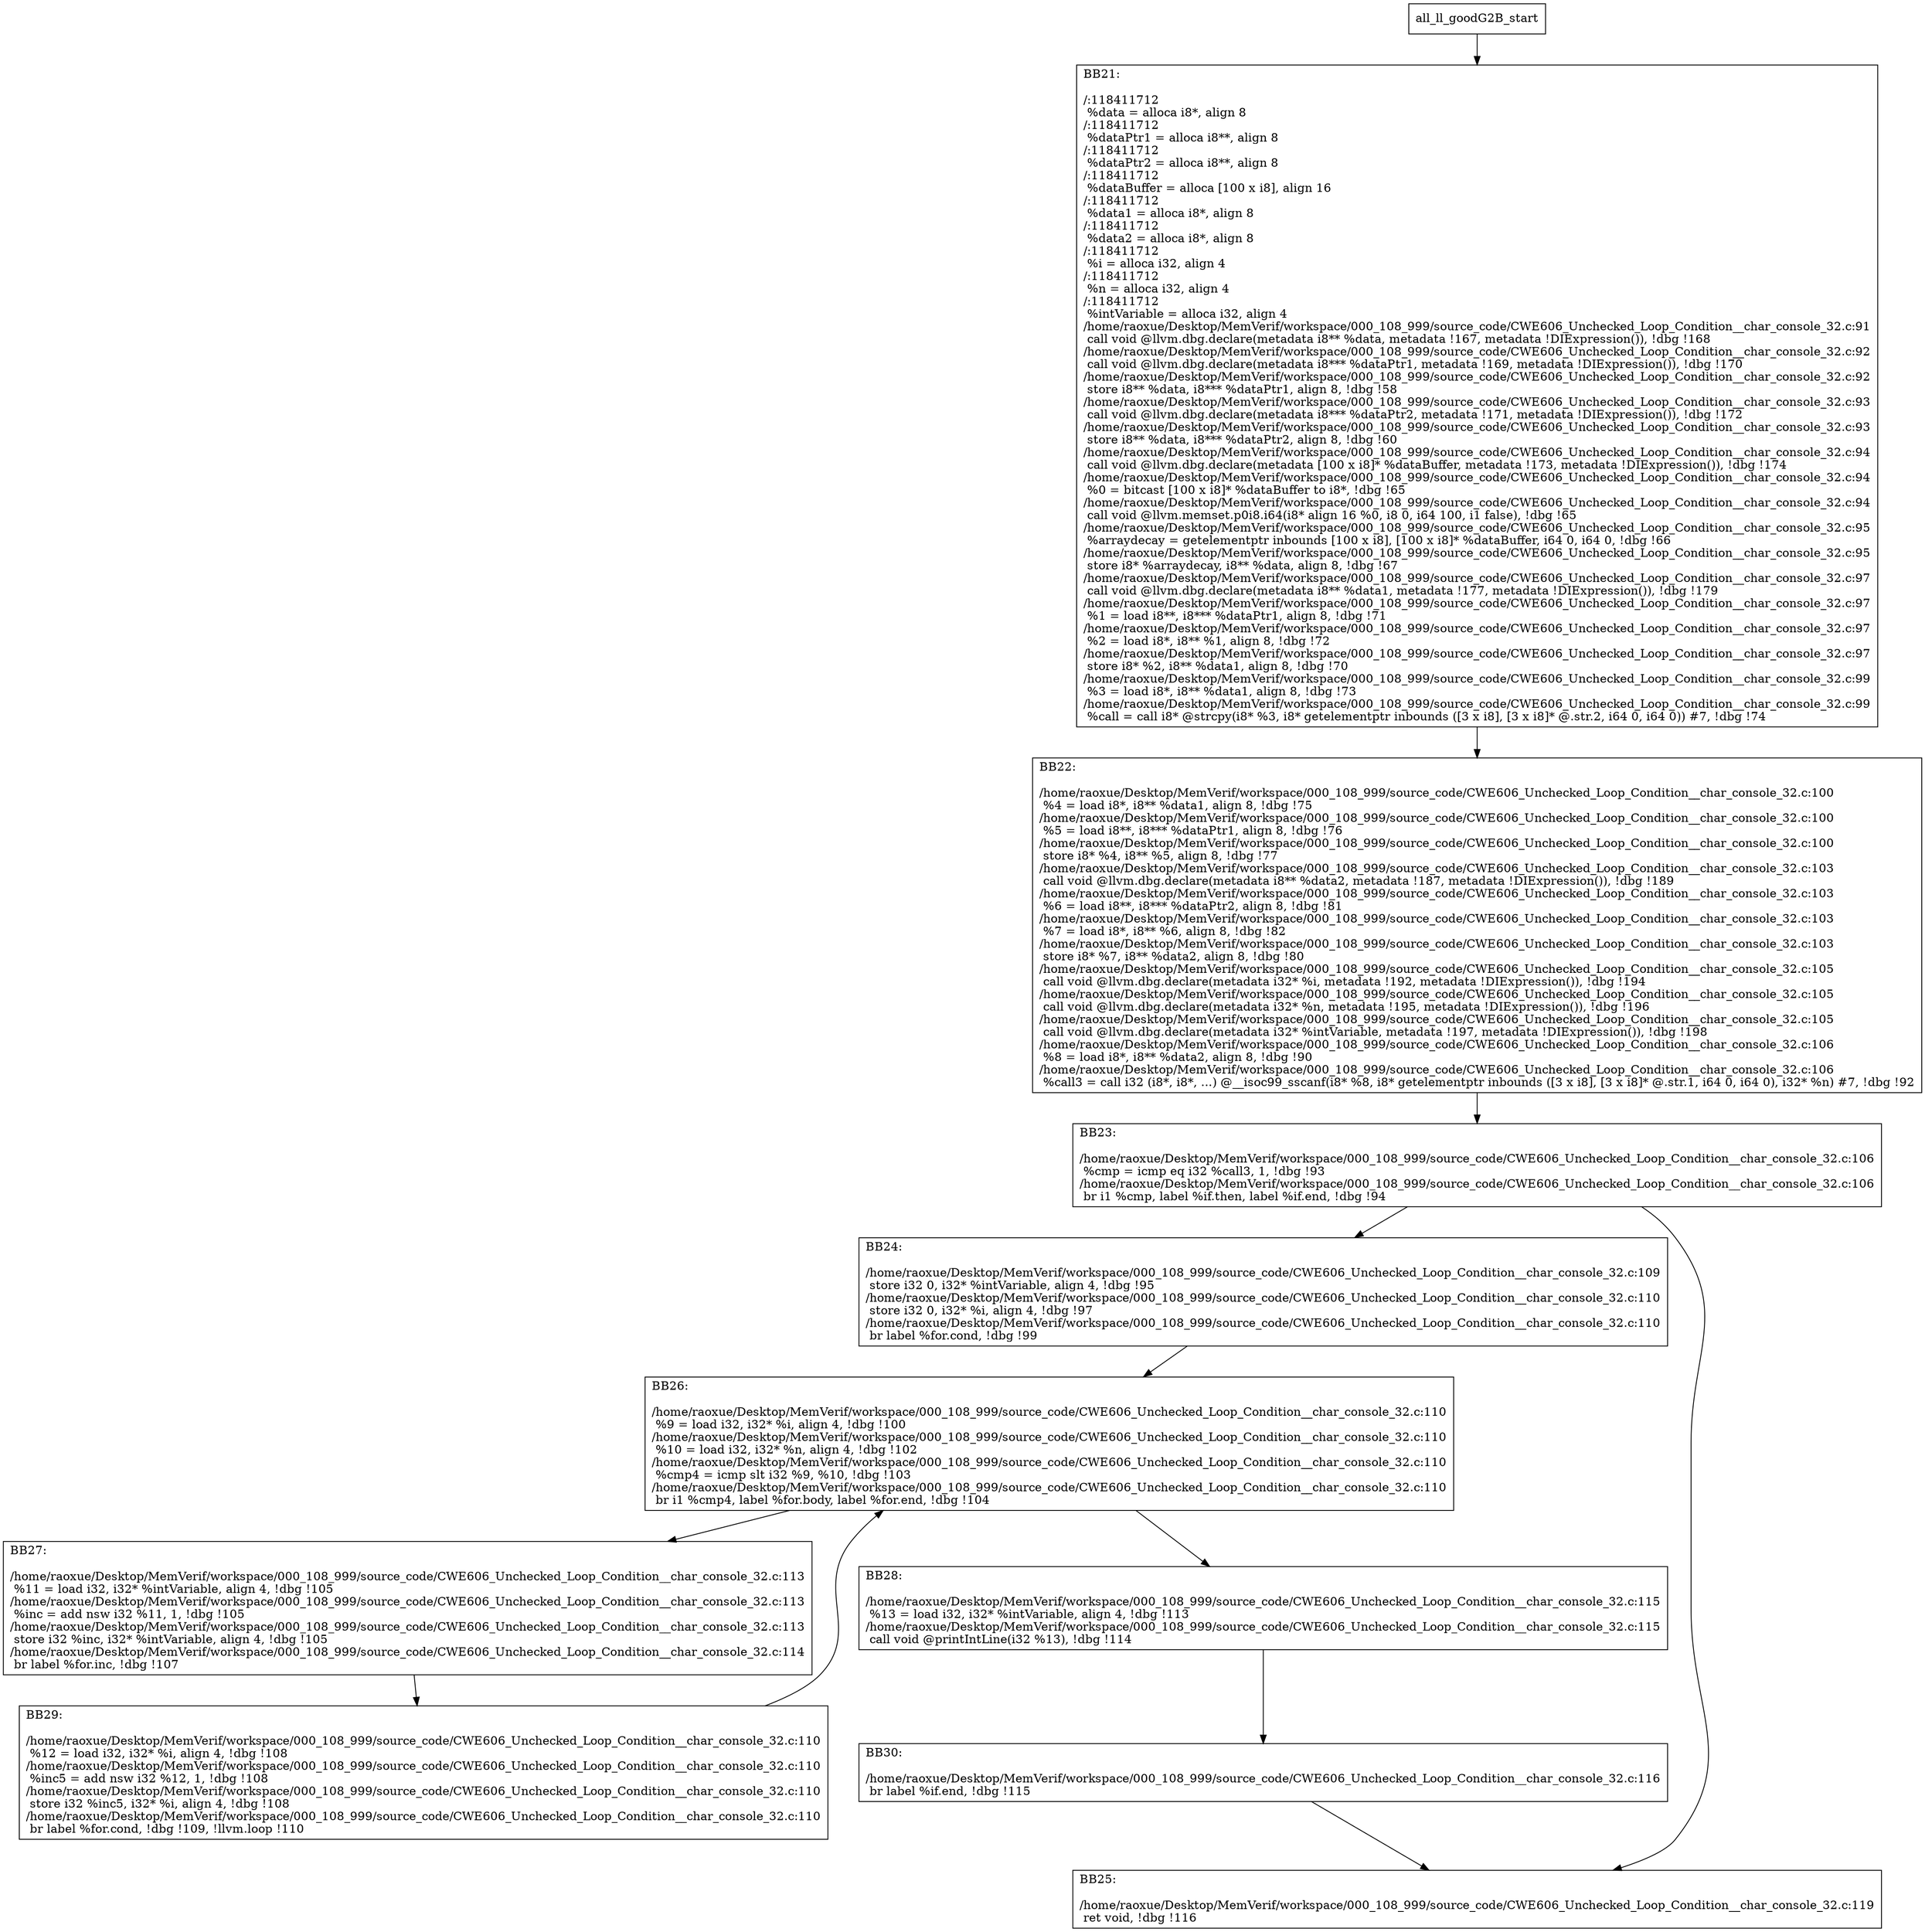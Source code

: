 digraph "CFG for'all_ll_goodG2B' function" {
	BBall_ll_goodG2B_start[shape=record,label="{all_ll_goodG2B_start}"];
	BBall_ll_goodG2B_start-> all_ll_goodG2BBB21;
	all_ll_goodG2BBB21 [shape=record, label="{BB21:\l\l/:118411712\l
  %data = alloca i8*, align 8\l
/:118411712\l
  %dataPtr1 = alloca i8**, align 8\l
/:118411712\l
  %dataPtr2 = alloca i8**, align 8\l
/:118411712\l
  %dataBuffer = alloca [100 x i8], align 16\l
/:118411712\l
  %data1 = alloca i8*, align 8\l
/:118411712\l
  %data2 = alloca i8*, align 8\l
/:118411712\l
  %i = alloca i32, align 4\l
/:118411712\l
  %n = alloca i32, align 4\l
/:118411712\l
  %intVariable = alloca i32, align 4\l
/home/raoxue/Desktop/MemVerif/workspace/000_108_999/source_code/CWE606_Unchecked_Loop_Condition__char_console_32.c:91\l
  call void @llvm.dbg.declare(metadata i8** %data, metadata !167, metadata !DIExpression()), !dbg !168\l
/home/raoxue/Desktop/MemVerif/workspace/000_108_999/source_code/CWE606_Unchecked_Loop_Condition__char_console_32.c:92\l
  call void @llvm.dbg.declare(metadata i8*** %dataPtr1, metadata !169, metadata !DIExpression()), !dbg !170\l
/home/raoxue/Desktop/MemVerif/workspace/000_108_999/source_code/CWE606_Unchecked_Loop_Condition__char_console_32.c:92\l
  store i8** %data, i8*** %dataPtr1, align 8, !dbg !58\l
/home/raoxue/Desktop/MemVerif/workspace/000_108_999/source_code/CWE606_Unchecked_Loop_Condition__char_console_32.c:93\l
  call void @llvm.dbg.declare(metadata i8*** %dataPtr2, metadata !171, metadata !DIExpression()), !dbg !172\l
/home/raoxue/Desktop/MemVerif/workspace/000_108_999/source_code/CWE606_Unchecked_Loop_Condition__char_console_32.c:93\l
  store i8** %data, i8*** %dataPtr2, align 8, !dbg !60\l
/home/raoxue/Desktop/MemVerif/workspace/000_108_999/source_code/CWE606_Unchecked_Loop_Condition__char_console_32.c:94\l
  call void @llvm.dbg.declare(metadata [100 x i8]* %dataBuffer, metadata !173, metadata !DIExpression()), !dbg !174\l
/home/raoxue/Desktop/MemVerif/workspace/000_108_999/source_code/CWE606_Unchecked_Loop_Condition__char_console_32.c:94\l
  %0 = bitcast [100 x i8]* %dataBuffer to i8*, !dbg !65\l
/home/raoxue/Desktop/MemVerif/workspace/000_108_999/source_code/CWE606_Unchecked_Loop_Condition__char_console_32.c:94\l
  call void @llvm.memset.p0i8.i64(i8* align 16 %0, i8 0, i64 100, i1 false), !dbg !65\l
/home/raoxue/Desktop/MemVerif/workspace/000_108_999/source_code/CWE606_Unchecked_Loop_Condition__char_console_32.c:95\l
  %arraydecay = getelementptr inbounds [100 x i8], [100 x i8]* %dataBuffer, i64 0, i64 0, !dbg !66\l
/home/raoxue/Desktop/MemVerif/workspace/000_108_999/source_code/CWE606_Unchecked_Loop_Condition__char_console_32.c:95\l
  store i8* %arraydecay, i8** %data, align 8, !dbg !67\l
/home/raoxue/Desktop/MemVerif/workspace/000_108_999/source_code/CWE606_Unchecked_Loop_Condition__char_console_32.c:97\l
  call void @llvm.dbg.declare(metadata i8** %data1, metadata !177, metadata !DIExpression()), !dbg !179\l
/home/raoxue/Desktop/MemVerif/workspace/000_108_999/source_code/CWE606_Unchecked_Loop_Condition__char_console_32.c:97\l
  %1 = load i8**, i8*** %dataPtr1, align 8, !dbg !71\l
/home/raoxue/Desktop/MemVerif/workspace/000_108_999/source_code/CWE606_Unchecked_Loop_Condition__char_console_32.c:97\l
  %2 = load i8*, i8** %1, align 8, !dbg !72\l
/home/raoxue/Desktop/MemVerif/workspace/000_108_999/source_code/CWE606_Unchecked_Loop_Condition__char_console_32.c:97\l
  store i8* %2, i8** %data1, align 8, !dbg !70\l
/home/raoxue/Desktop/MemVerif/workspace/000_108_999/source_code/CWE606_Unchecked_Loop_Condition__char_console_32.c:99\l
  %3 = load i8*, i8** %data1, align 8, !dbg !73\l
/home/raoxue/Desktop/MemVerif/workspace/000_108_999/source_code/CWE606_Unchecked_Loop_Condition__char_console_32.c:99\l
  %call = call i8* @strcpy(i8* %3, i8* getelementptr inbounds ([3 x i8], [3 x i8]* @.str.2, i64 0, i64 0)) #7, !dbg !74\l
}"];
	all_ll_goodG2BBB21-> all_ll_goodG2BBB22;
	all_ll_goodG2BBB22 [shape=record, label="{BB22:\l\l/home/raoxue/Desktop/MemVerif/workspace/000_108_999/source_code/CWE606_Unchecked_Loop_Condition__char_console_32.c:100\l
  %4 = load i8*, i8** %data1, align 8, !dbg !75\l
/home/raoxue/Desktop/MemVerif/workspace/000_108_999/source_code/CWE606_Unchecked_Loop_Condition__char_console_32.c:100\l
  %5 = load i8**, i8*** %dataPtr1, align 8, !dbg !76\l
/home/raoxue/Desktop/MemVerif/workspace/000_108_999/source_code/CWE606_Unchecked_Loop_Condition__char_console_32.c:100\l
  store i8* %4, i8** %5, align 8, !dbg !77\l
/home/raoxue/Desktop/MemVerif/workspace/000_108_999/source_code/CWE606_Unchecked_Loop_Condition__char_console_32.c:103\l
  call void @llvm.dbg.declare(metadata i8** %data2, metadata !187, metadata !DIExpression()), !dbg !189\l
/home/raoxue/Desktop/MemVerif/workspace/000_108_999/source_code/CWE606_Unchecked_Loop_Condition__char_console_32.c:103\l
  %6 = load i8**, i8*** %dataPtr2, align 8, !dbg !81\l
/home/raoxue/Desktop/MemVerif/workspace/000_108_999/source_code/CWE606_Unchecked_Loop_Condition__char_console_32.c:103\l
  %7 = load i8*, i8** %6, align 8, !dbg !82\l
/home/raoxue/Desktop/MemVerif/workspace/000_108_999/source_code/CWE606_Unchecked_Loop_Condition__char_console_32.c:103\l
  store i8* %7, i8** %data2, align 8, !dbg !80\l
/home/raoxue/Desktop/MemVerif/workspace/000_108_999/source_code/CWE606_Unchecked_Loop_Condition__char_console_32.c:105\l
  call void @llvm.dbg.declare(metadata i32* %i, metadata !192, metadata !DIExpression()), !dbg !194\l
/home/raoxue/Desktop/MemVerif/workspace/000_108_999/source_code/CWE606_Unchecked_Loop_Condition__char_console_32.c:105\l
  call void @llvm.dbg.declare(metadata i32* %n, metadata !195, metadata !DIExpression()), !dbg !196\l
/home/raoxue/Desktop/MemVerif/workspace/000_108_999/source_code/CWE606_Unchecked_Loop_Condition__char_console_32.c:105\l
  call void @llvm.dbg.declare(metadata i32* %intVariable, metadata !197, metadata !DIExpression()), !dbg !198\l
/home/raoxue/Desktop/MemVerif/workspace/000_108_999/source_code/CWE606_Unchecked_Loop_Condition__char_console_32.c:106\l
  %8 = load i8*, i8** %data2, align 8, !dbg !90\l
/home/raoxue/Desktop/MemVerif/workspace/000_108_999/source_code/CWE606_Unchecked_Loop_Condition__char_console_32.c:106\l
  %call3 = call i32 (i8*, i8*, ...) @__isoc99_sscanf(i8* %8, i8* getelementptr inbounds ([3 x i8], [3 x i8]* @.str.1, i64 0, i64 0), i32* %n) #7, !dbg !92\l
}"];
	all_ll_goodG2BBB22-> all_ll_goodG2BBB23;
	all_ll_goodG2BBB23 [shape=record, label="{BB23:\l\l/home/raoxue/Desktop/MemVerif/workspace/000_108_999/source_code/CWE606_Unchecked_Loop_Condition__char_console_32.c:106\l
  %cmp = icmp eq i32 %call3, 1, !dbg !93\l
/home/raoxue/Desktop/MemVerif/workspace/000_108_999/source_code/CWE606_Unchecked_Loop_Condition__char_console_32.c:106\l
  br i1 %cmp, label %if.then, label %if.end, !dbg !94\l
}"];
	all_ll_goodG2BBB23-> all_ll_goodG2BBB24;
	all_ll_goodG2BBB23-> all_ll_goodG2BBB25;
	all_ll_goodG2BBB24 [shape=record, label="{BB24:\l\l/home/raoxue/Desktop/MemVerif/workspace/000_108_999/source_code/CWE606_Unchecked_Loop_Condition__char_console_32.c:109\l
  store i32 0, i32* %intVariable, align 4, !dbg !95\l
/home/raoxue/Desktop/MemVerif/workspace/000_108_999/source_code/CWE606_Unchecked_Loop_Condition__char_console_32.c:110\l
  store i32 0, i32* %i, align 4, !dbg !97\l
/home/raoxue/Desktop/MemVerif/workspace/000_108_999/source_code/CWE606_Unchecked_Loop_Condition__char_console_32.c:110\l
  br label %for.cond, !dbg !99\l
}"];
	all_ll_goodG2BBB24-> all_ll_goodG2BBB26;
	all_ll_goodG2BBB26 [shape=record, label="{BB26:\l\l/home/raoxue/Desktop/MemVerif/workspace/000_108_999/source_code/CWE606_Unchecked_Loop_Condition__char_console_32.c:110\l
  %9 = load i32, i32* %i, align 4, !dbg !100\l
/home/raoxue/Desktop/MemVerif/workspace/000_108_999/source_code/CWE606_Unchecked_Loop_Condition__char_console_32.c:110\l
  %10 = load i32, i32* %n, align 4, !dbg !102\l
/home/raoxue/Desktop/MemVerif/workspace/000_108_999/source_code/CWE606_Unchecked_Loop_Condition__char_console_32.c:110\l
  %cmp4 = icmp slt i32 %9, %10, !dbg !103\l
/home/raoxue/Desktop/MemVerif/workspace/000_108_999/source_code/CWE606_Unchecked_Loop_Condition__char_console_32.c:110\l
  br i1 %cmp4, label %for.body, label %for.end, !dbg !104\l
}"];
	all_ll_goodG2BBB26-> all_ll_goodG2BBB27;
	all_ll_goodG2BBB26-> all_ll_goodG2BBB28;
	all_ll_goodG2BBB27 [shape=record, label="{BB27:\l\l/home/raoxue/Desktop/MemVerif/workspace/000_108_999/source_code/CWE606_Unchecked_Loop_Condition__char_console_32.c:113\l
  %11 = load i32, i32* %intVariable, align 4, !dbg !105\l
/home/raoxue/Desktop/MemVerif/workspace/000_108_999/source_code/CWE606_Unchecked_Loop_Condition__char_console_32.c:113\l
  %inc = add nsw i32 %11, 1, !dbg !105\l
/home/raoxue/Desktop/MemVerif/workspace/000_108_999/source_code/CWE606_Unchecked_Loop_Condition__char_console_32.c:113\l
  store i32 %inc, i32* %intVariable, align 4, !dbg !105\l
/home/raoxue/Desktop/MemVerif/workspace/000_108_999/source_code/CWE606_Unchecked_Loop_Condition__char_console_32.c:114\l
  br label %for.inc, !dbg !107\l
}"];
	all_ll_goodG2BBB27-> all_ll_goodG2BBB29;
	all_ll_goodG2BBB29 [shape=record, label="{BB29:\l\l/home/raoxue/Desktop/MemVerif/workspace/000_108_999/source_code/CWE606_Unchecked_Loop_Condition__char_console_32.c:110\l
  %12 = load i32, i32* %i, align 4, !dbg !108\l
/home/raoxue/Desktop/MemVerif/workspace/000_108_999/source_code/CWE606_Unchecked_Loop_Condition__char_console_32.c:110\l
  %inc5 = add nsw i32 %12, 1, !dbg !108\l
/home/raoxue/Desktop/MemVerif/workspace/000_108_999/source_code/CWE606_Unchecked_Loop_Condition__char_console_32.c:110\l
  store i32 %inc5, i32* %i, align 4, !dbg !108\l
/home/raoxue/Desktop/MemVerif/workspace/000_108_999/source_code/CWE606_Unchecked_Loop_Condition__char_console_32.c:110\l
  br label %for.cond, !dbg !109, !llvm.loop !110\l
}"];
	all_ll_goodG2BBB29-> all_ll_goodG2BBB26;
	all_ll_goodG2BBB28 [shape=record, label="{BB28:\l\l/home/raoxue/Desktop/MemVerif/workspace/000_108_999/source_code/CWE606_Unchecked_Loop_Condition__char_console_32.c:115\l
  %13 = load i32, i32* %intVariable, align 4, !dbg !113\l
/home/raoxue/Desktop/MemVerif/workspace/000_108_999/source_code/CWE606_Unchecked_Loop_Condition__char_console_32.c:115\l
  call void @printIntLine(i32 %13), !dbg !114\l
}"];
	all_ll_goodG2BBB28-> all_ll_goodG2BBB30;
	all_ll_goodG2BBB30 [shape=record, label="{BB30:\l\l/home/raoxue/Desktop/MemVerif/workspace/000_108_999/source_code/CWE606_Unchecked_Loop_Condition__char_console_32.c:116\l
  br label %if.end, !dbg !115\l
}"];
	all_ll_goodG2BBB30-> all_ll_goodG2BBB25;
	all_ll_goodG2BBB25 [shape=record, label="{BB25:\l\l/home/raoxue/Desktop/MemVerif/workspace/000_108_999/source_code/CWE606_Unchecked_Loop_Condition__char_console_32.c:119\l
  ret void, !dbg !116\l
}"];
}
